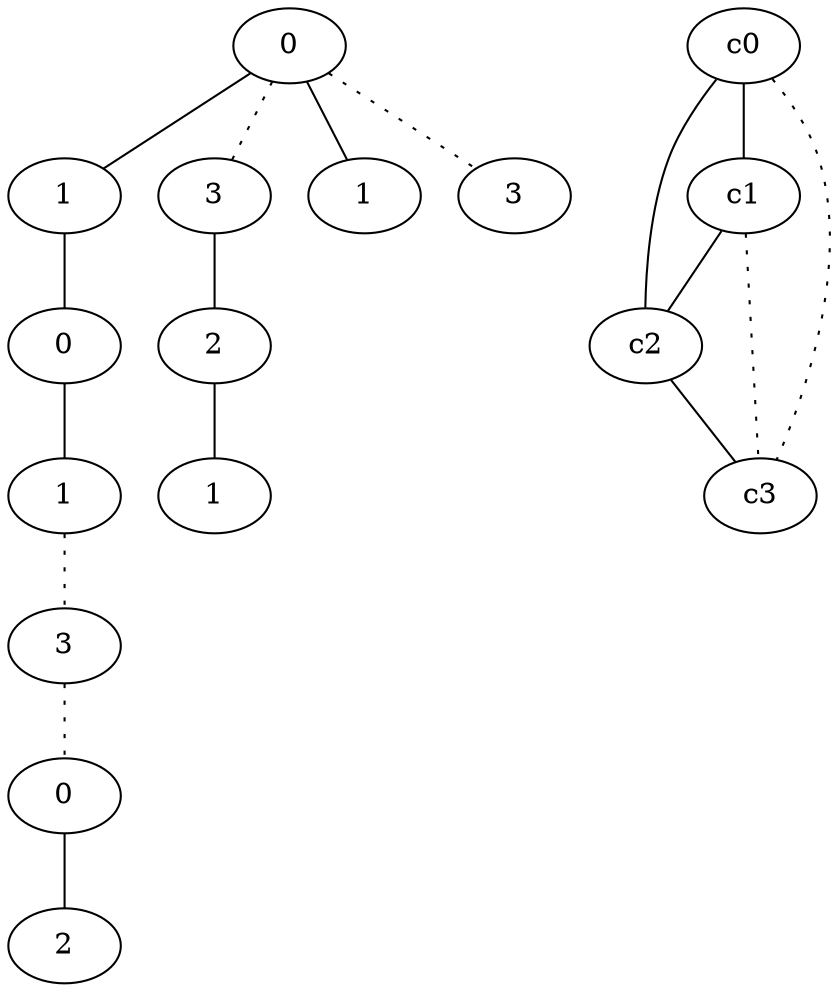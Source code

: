 graph {
a0[label=0];
a1[label=1];
a2[label=0];
a3[label=1];
a4[label=3];
a5[label=0];
a6[label=2];
a7[label=3];
a8[label=2];
a9[label=1];
a10[label=1];
a11[label=3];
a0 -- a1;
a0 -- a7 [style=dotted];
a0 -- a10;
a0 -- a11 [style=dotted];
a1 -- a2;
a2 -- a3;
a3 -- a4 [style=dotted];
a4 -- a5 [style=dotted];
a5 -- a6;
a7 -- a8;
a8 -- a9;
c0 -- c1;
c0 -- c2;
c0 -- c3 [style=dotted];
c1 -- c2;
c1 -- c3 [style=dotted];
c2 -- c3;
}
